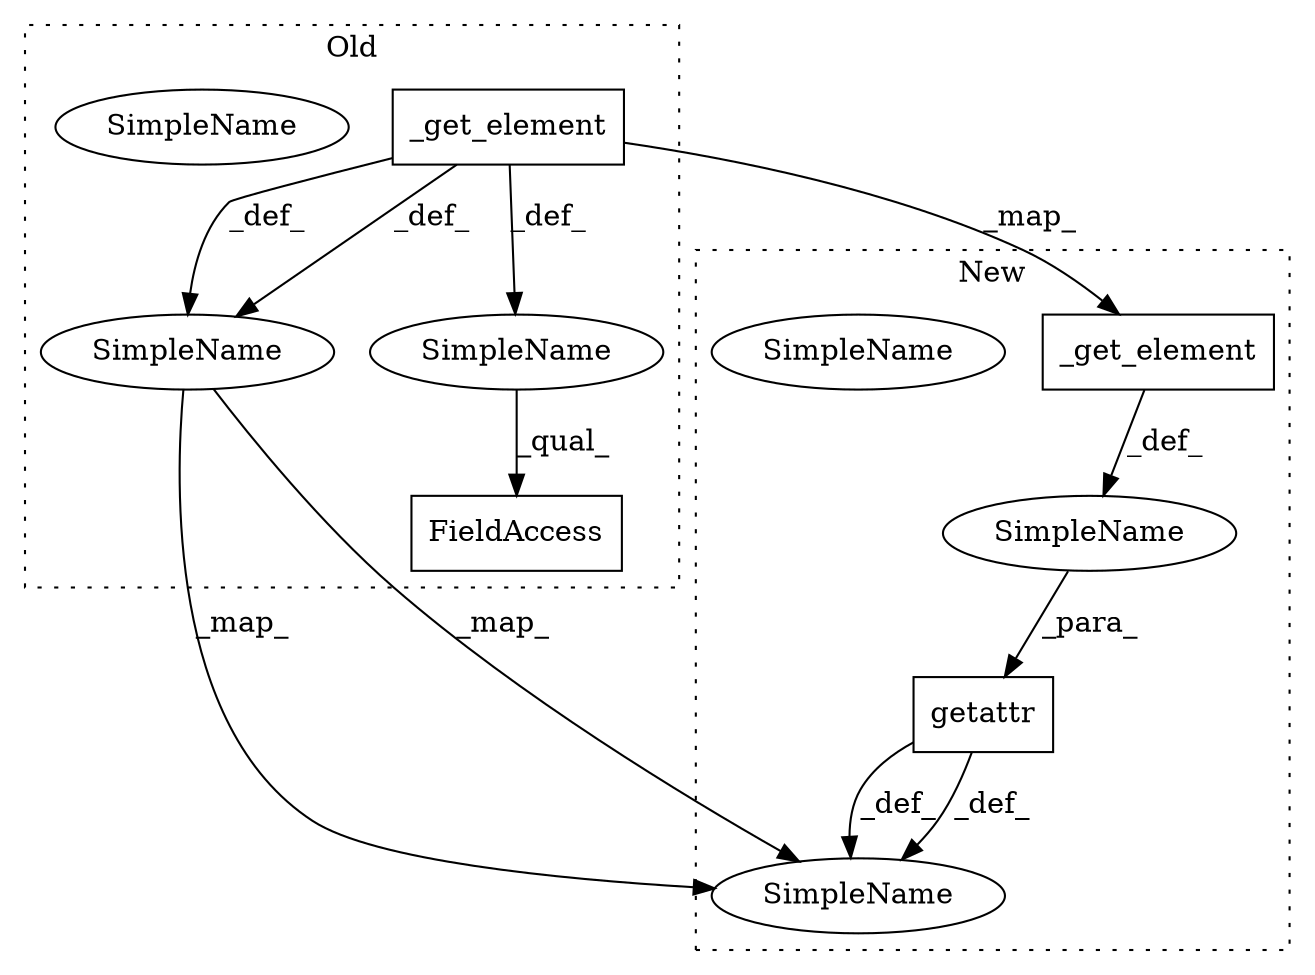 digraph G {
subgraph cluster0 {
1 [label="_get_element" a="32" s="1834" l="14" shape="box"];
3 [label="SimpleName" a="42" s="" l="" shape="ellipse"];
4 [label="FieldAccess" a="22" s="1829" l="30" shape="box"];
5 [label="SimpleName" a="42" s="1820" l="8" shape="ellipse"];
8 [label="SimpleName" a="42" s="1820" l="8" shape="ellipse"];
label = "Old";
style="dotted";
}
subgraph cluster1 {
2 [label="_get_element" a="32" s="1984" l="14" shape="box"];
6 [label="SimpleName" a="42" s="1962" l="8" shape="ellipse"];
7 [label="SimpleName" a="42" s="1962" l="8" shape="ellipse"];
9 [label="getattr" a="32" s="1971,2004" l="8,1" shape="box"];
10 [label="SimpleName" a="42" s="" l="" shape="ellipse"];
label = "New";
style="dotted";
}
1 -> 2 [label="_map_"];
1 -> 8 [label="_def_"];
1 -> 3 [label="_def_"];
1 -> 8 [label="_def_"];
2 -> 10 [label="_def_"];
3 -> 4 [label="_qual_"];
8 -> 7 [label="_map_"];
8 -> 7 [label="_map_"];
9 -> 7 [label="_def_"];
9 -> 7 [label="_def_"];
10 -> 9 [label="_para_"];
}